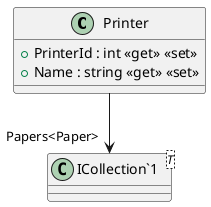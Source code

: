 @startuml
class Printer {
    + PrinterId : int <<get>> <<set>>
    + Name : string <<get>> <<set>>
}
class "ICollection`1"<T> {
}
Printer --> "Papers<Paper>" "ICollection`1"
@enduml
